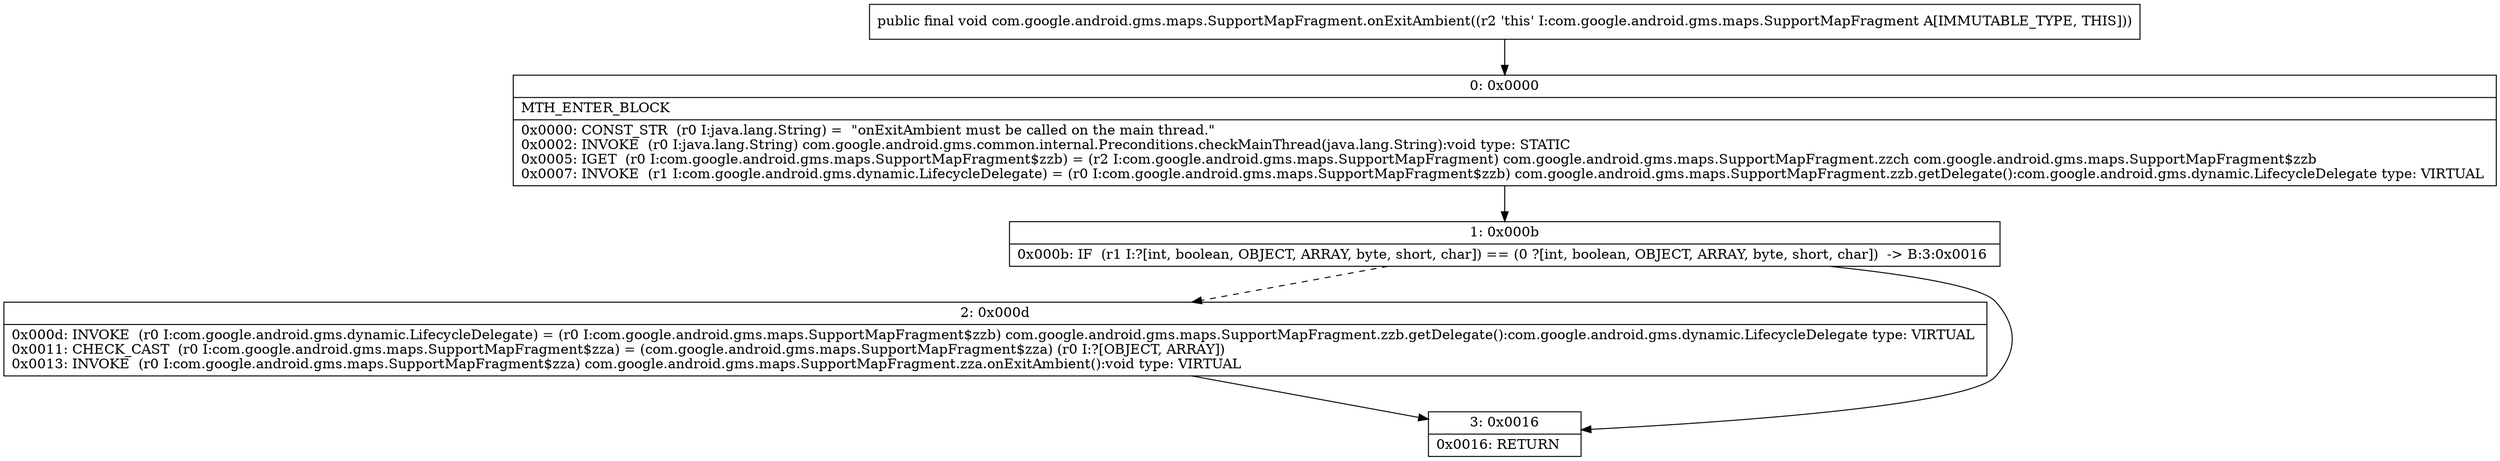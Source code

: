 digraph "CFG forcom.google.android.gms.maps.SupportMapFragment.onExitAmbient()V" {
Node_0 [shape=record,label="{0\:\ 0x0000|MTH_ENTER_BLOCK\l|0x0000: CONST_STR  (r0 I:java.lang.String) =  \"onExitAmbient must be called on the main thread.\" \l0x0002: INVOKE  (r0 I:java.lang.String) com.google.android.gms.common.internal.Preconditions.checkMainThread(java.lang.String):void type: STATIC \l0x0005: IGET  (r0 I:com.google.android.gms.maps.SupportMapFragment$zzb) = (r2 I:com.google.android.gms.maps.SupportMapFragment) com.google.android.gms.maps.SupportMapFragment.zzch com.google.android.gms.maps.SupportMapFragment$zzb \l0x0007: INVOKE  (r1 I:com.google.android.gms.dynamic.LifecycleDelegate) = (r0 I:com.google.android.gms.maps.SupportMapFragment$zzb) com.google.android.gms.maps.SupportMapFragment.zzb.getDelegate():com.google.android.gms.dynamic.LifecycleDelegate type: VIRTUAL \l}"];
Node_1 [shape=record,label="{1\:\ 0x000b|0x000b: IF  (r1 I:?[int, boolean, OBJECT, ARRAY, byte, short, char]) == (0 ?[int, boolean, OBJECT, ARRAY, byte, short, char])  \-\> B:3:0x0016 \l}"];
Node_2 [shape=record,label="{2\:\ 0x000d|0x000d: INVOKE  (r0 I:com.google.android.gms.dynamic.LifecycleDelegate) = (r0 I:com.google.android.gms.maps.SupportMapFragment$zzb) com.google.android.gms.maps.SupportMapFragment.zzb.getDelegate():com.google.android.gms.dynamic.LifecycleDelegate type: VIRTUAL \l0x0011: CHECK_CAST  (r0 I:com.google.android.gms.maps.SupportMapFragment$zza) = (com.google.android.gms.maps.SupportMapFragment$zza) (r0 I:?[OBJECT, ARRAY]) \l0x0013: INVOKE  (r0 I:com.google.android.gms.maps.SupportMapFragment$zza) com.google.android.gms.maps.SupportMapFragment.zza.onExitAmbient():void type: VIRTUAL \l}"];
Node_3 [shape=record,label="{3\:\ 0x0016|0x0016: RETURN   \l}"];
MethodNode[shape=record,label="{public final void com.google.android.gms.maps.SupportMapFragment.onExitAmbient((r2 'this' I:com.google.android.gms.maps.SupportMapFragment A[IMMUTABLE_TYPE, THIS])) }"];
MethodNode -> Node_0;
Node_0 -> Node_1;
Node_1 -> Node_2[style=dashed];
Node_1 -> Node_3;
Node_2 -> Node_3;
}


